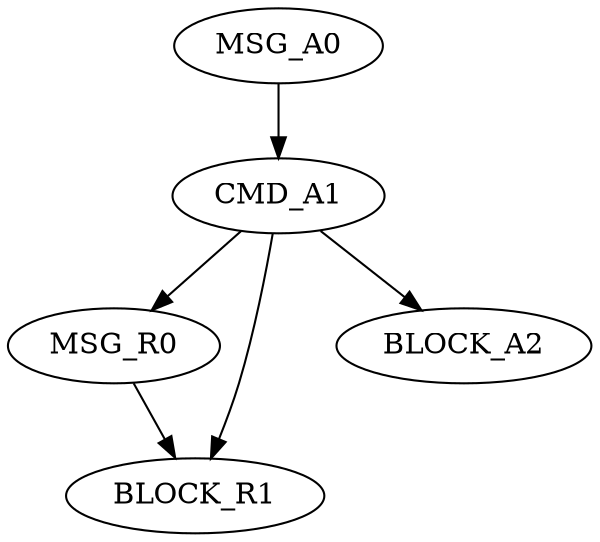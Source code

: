 digraph g {
name="Safe2RemoveExample3";
graph []
edge  [type="defdst"]
node  [cpu="0"];
//Dependency on own pattern and influx
  MSG_R0    [type="tmsg",  pattern="R", patentry="true", toffs  = 0, fid=1, gid=4048, evtno=2, par="0"];
  BLOCK_R1  [type="block", pattern="R", patexit="true",  tperiod=100000000, qlo="1"];
  MSG_R0 -> BLOCK_R1;

  MSG_A0    [type="tmsg",  pattern="A", patentry="true", toffs  = 0, fid=1, gid=4048, evtno=1, par="0"];
  CMD_A1    [type="flow", pattern="A", vabs="true", toffs=0, qty=1];
  BLOCK_A2  [type="block", pattern="A", patexit="true",  tperiod=100000000, qlo="1"];  
  MSG_A0 -> CMD_A1 -> BLOCK_A2;
  CMD_A1 -> BLOCK_R1 [type="target"]
  CMD_A1 -> MSG_R0 [type="flowdst"]

}
